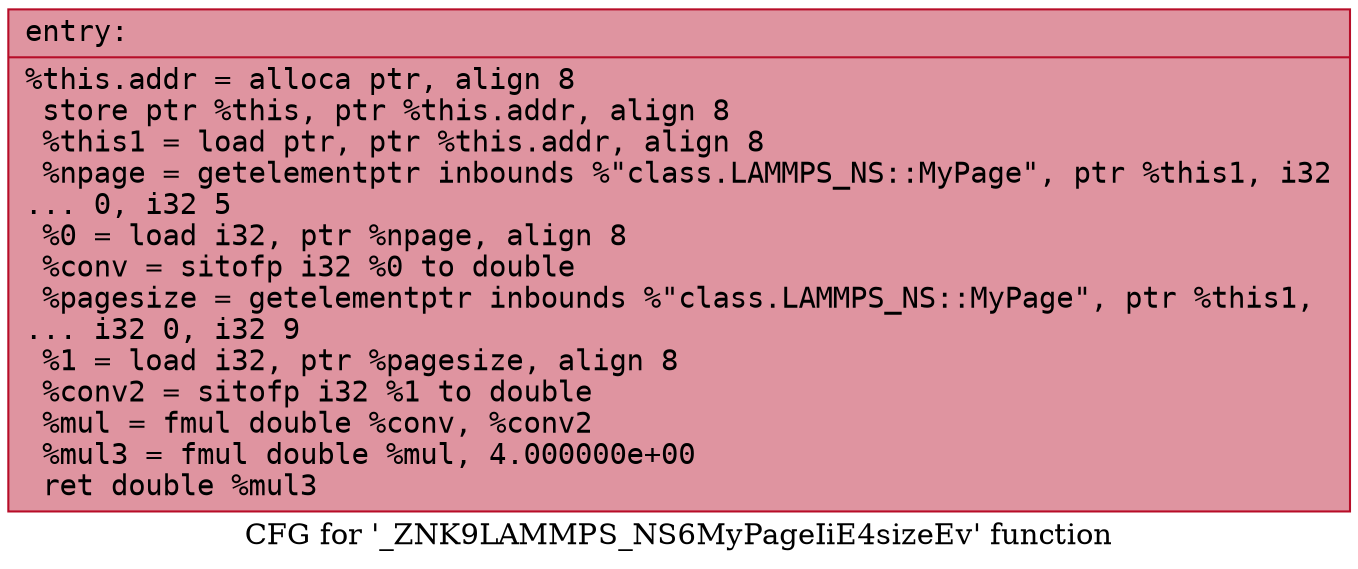 digraph "CFG for '_ZNK9LAMMPS_NS6MyPageIiE4sizeEv' function" {
	label="CFG for '_ZNK9LAMMPS_NS6MyPageIiE4sizeEv' function";

	Node0x55b30b7553f0 [shape=record,color="#b70d28ff", style=filled, fillcolor="#b70d2870" fontname="Courier",label="{entry:\l|  %this.addr = alloca ptr, align 8\l  store ptr %this, ptr %this.addr, align 8\l  %this1 = load ptr, ptr %this.addr, align 8\l  %npage = getelementptr inbounds %\"class.LAMMPS_NS::MyPage\", ptr %this1, i32\l... 0, i32 5\l  %0 = load i32, ptr %npage, align 8\l  %conv = sitofp i32 %0 to double\l  %pagesize = getelementptr inbounds %\"class.LAMMPS_NS::MyPage\", ptr %this1,\l... i32 0, i32 9\l  %1 = load i32, ptr %pagesize, align 8\l  %conv2 = sitofp i32 %1 to double\l  %mul = fmul double %conv, %conv2\l  %mul3 = fmul double %mul, 4.000000e+00\l  ret double %mul3\l}"];
}

